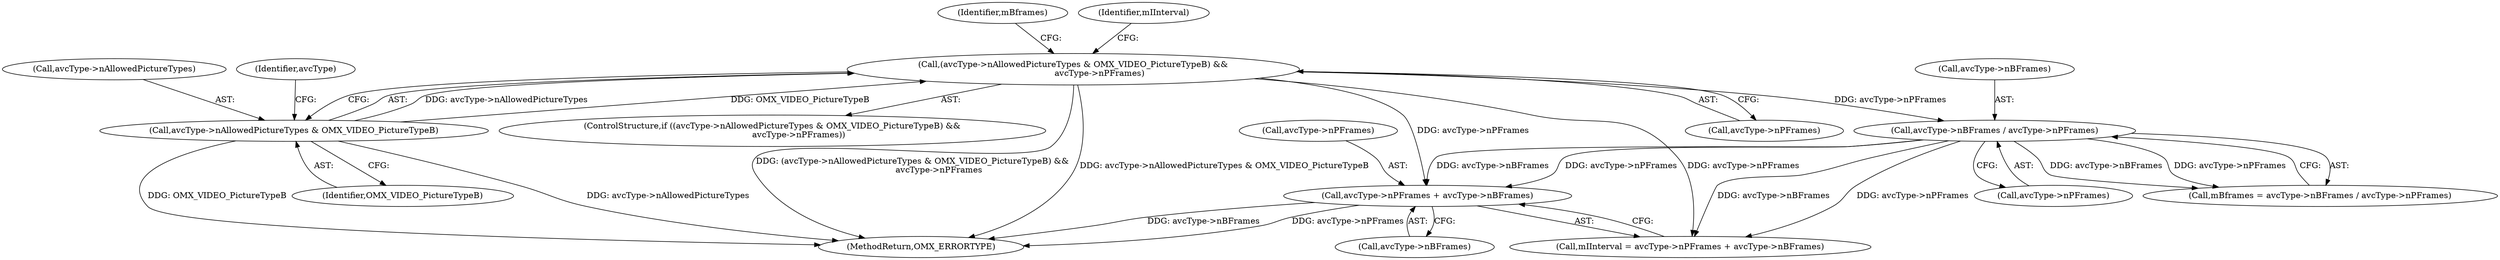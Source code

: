 digraph "0_Android_295c883fe3105b19bcd0f9e07d54c6b589fc5bff_15@pointer" {
"1000169" [label="(Call,avcType->nPFrames + avcType->nBFrames)"];
"1000160" [label="(Call,avcType->nBFrames / avcType->nPFrames)"];
"1000148" [label="(Call,(avcType->nAllowedPictureTypes & OMX_VIDEO_PictureTypeB) &&\n                    avcType->nPFrames)"];
"1000149" [label="(Call,avcType->nAllowedPictureTypes & OMX_VIDEO_PictureTypeB)"];
"1000154" [label="(Call,avcType->nPFrames)"];
"1000159" [label="(Identifier,mBframes)"];
"1000160" [label="(Call,avcType->nBFrames / avcType->nPFrames)"];
"1000150" [label="(Call,avcType->nAllowedPictureTypes)"];
"1000155" [label="(Identifier,avcType)"];
"1000261" [label="(MethodReturn,OMX_ERRORTYPE)"];
"1000153" [label="(Identifier,OMX_VIDEO_PictureTypeB)"];
"1000147" [label="(ControlStructure,if ((avcType->nAllowedPictureTypes & OMX_VIDEO_PictureTypeB) &&\n                    avcType->nPFrames))"];
"1000164" [label="(Call,avcType->nPFrames)"];
"1000168" [label="(Identifier,mIInterval)"];
"1000170" [label="(Call,avcType->nPFrames)"];
"1000173" [label="(Call,avcType->nBFrames)"];
"1000169" [label="(Call,avcType->nPFrames + avcType->nBFrames)"];
"1000167" [label="(Call,mIInterval = avcType->nPFrames + avcType->nBFrames)"];
"1000149" [label="(Call,avcType->nAllowedPictureTypes & OMX_VIDEO_PictureTypeB)"];
"1000148" [label="(Call,(avcType->nAllowedPictureTypes & OMX_VIDEO_PictureTypeB) &&\n                    avcType->nPFrames)"];
"1000161" [label="(Call,avcType->nBFrames)"];
"1000158" [label="(Call,mBframes = avcType->nBFrames / avcType->nPFrames)"];
"1000169" -> "1000167"  [label="AST: "];
"1000169" -> "1000173"  [label="CFG: "];
"1000170" -> "1000169"  [label="AST: "];
"1000173" -> "1000169"  [label="AST: "];
"1000167" -> "1000169"  [label="CFG: "];
"1000169" -> "1000261"  [label="DDG: avcType->nBFrames"];
"1000169" -> "1000261"  [label="DDG: avcType->nPFrames"];
"1000160" -> "1000169"  [label="DDG: avcType->nPFrames"];
"1000160" -> "1000169"  [label="DDG: avcType->nBFrames"];
"1000148" -> "1000169"  [label="DDG: avcType->nPFrames"];
"1000160" -> "1000158"  [label="AST: "];
"1000160" -> "1000164"  [label="CFG: "];
"1000161" -> "1000160"  [label="AST: "];
"1000164" -> "1000160"  [label="AST: "];
"1000158" -> "1000160"  [label="CFG: "];
"1000160" -> "1000158"  [label="DDG: avcType->nBFrames"];
"1000160" -> "1000158"  [label="DDG: avcType->nPFrames"];
"1000148" -> "1000160"  [label="DDG: avcType->nPFrames"];
"1000160" -> "1000167"  [label="DDG: avcType->nPFrames"];
"1000160" -> "1000167"  [label="DDG: avcType->nBFrames"];
"1000148" -> "1000147"  [label="AST: "];
"1000148" -> "1000149"  [label="CFG: "];
"1000148" -> "1000154"  [label="CFG: "];
"1000149" -> "1000148"  [label="AST: "];
"1000154" -> "1000148"  [label="AST: "];
"1000159" -> "1000148"  [label="CFG: "];
"1000168" -> "1000148"  [label="CFG: "];
"1000148" -> "1000261"  [label="DDG: avcType->nAllowedPictureTypes & OMX_VIDEO_PictureTypeB"];
"1000148" -> "1000261"  [label="DDG: (avcType->nAllowedPictureTypes & OMX_VIDEO_PictureTypeB) &&\n                    avcType->nPFrames"];
"1000149" -> "1000148"  [label="DDG: avcType->nAllowedPictureTypes"];
"1000149" -> "1000148"  [label="DDG: OMX_VIDEO_PictureTypeB"];
"1000148" -> "1000167"  [label="DDG: avcType->nPFrames"];
"1000149" -> "1000153"  [label="CFG: "];
"1000150" -> "1000149"  [label="AST: "];
"1000153" -> "1000149"  [label="AST: "];
"1000155" -> "1000149"  [label="CFG: "];
"1000149" -> "1000261"  [label="DDG: OMX_VIDEO_PictureTypeB"];
"1000149" -> "1000261"  [label="DDG: avcType->nAllowedPictureTypes"];
}

